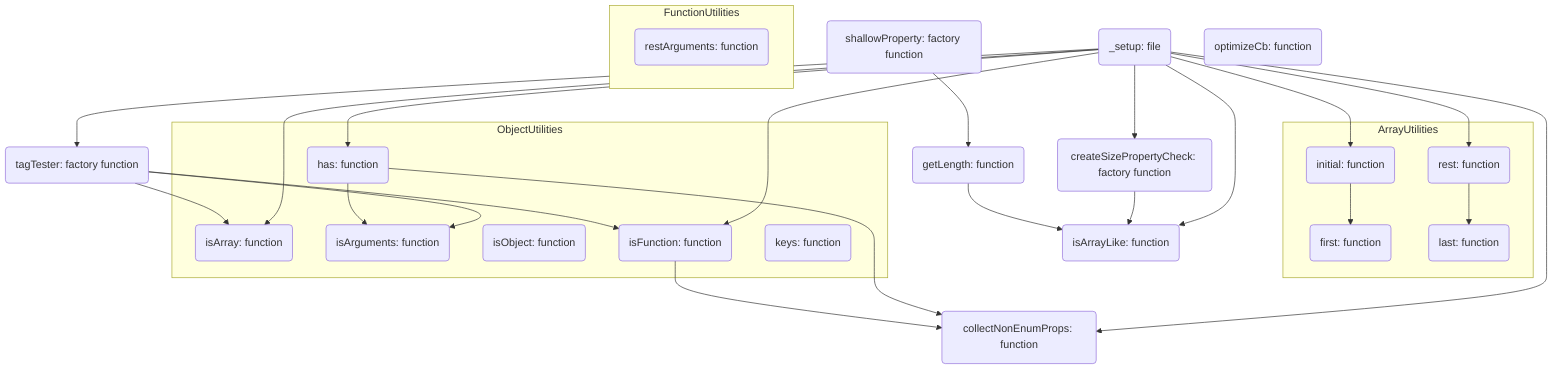 flowchart TD
  %% Define nodes and their names

  %%% `_xxx` files

  _setup(_setup: file)
  _shallowProperty(shallowProperty: factory function)
  _getLength(getLength: function)
  _createSizePropertyCheck(createSizePropertyCheck: factory function)
  _isArrayLike(isArrayLike: function)
  _tagTester(tagTester: factory function)
  _optimizeCb(optimizeCb: function)
  _collectNonEnumProps(collectNonEnumProps: function)

  %%% Array functions

  subgraph ArrayUtilities
    initial(initial: function)
    first(first: function)
    rest(rest: function)
    last(last: function)
  end

  %%% Object functions

  subgraph ObjectUtilities
    isArray(isArray: function)
    isArguments(isArguments: function)
    isObject(isObject: function)
    isFunction(isFunction: function)
    has(has: function)
    keys(keys: function)
  end

  subgraph FunctionUtilities
    restArguments(restArguments: function)
  end

  %% Edge settings

  _setup --> initial
  _setup --> rest
  _setup --> _isArrayLike
  _setup --> _tagTester
  _setup --> isArray
  _setup --> has
  _setup --> _createSizePropertyCheck
  _setup --> _collectNonEnumProps
  _setup --> isFunction

  _tagTester --> isArray
  _tagTester --> isArguments
  _tagTester --> isFunction
  _shallowProperty --> _getLength
  _createSizePropertyCheck --> _isArrayLike
  _getLength --> _isArrayLike
  initial --> first
  rest --> last 
  has --> isArguments
  has --> _collectNonEnumProps
  isFunction --> _collectNonEnumProps

  %% Hyperlink settings

  %%% `_xxx` files
 
  click _setup "https://github.com/AshGreyG/To-Realize-Underscore/blob/main/modules/_setup.js"
  click _shallowProperty "https://github.com/AshGreyG/To-Realize-Underscore/blob/main/modules/_shallowProperty.js"
  click _getLength "https://github.com/AshGreyG/To-Realize-Underscore/blob/main/modules/_getLength.js"
  click _createSizePropertyCheck "https://github.com/AshGreyG/To-Realize-Underscore/blob/main/modules/_createSizePropertyCheck.js"
  click _isArrayLike "https://github.com/AshGreyG/To-Realize-Underscore/blob/main/modules/_isArrayLike.js"
  click _tagTester "https://github.com/AshGreyG/To-Realize-Underscore/blob/main/modules/_tagTester.js"
  click _optimizeCb "https://github.com/AshGreyG/To-Realize-Underscore/blob/main/modules/_optimizeCb.js"
  click _collectNonEnumProps "https://github.com/AshGreyG/To-Realize-Underscore/blob/main/modules/_collectNonEnumProps.js"

  %%% Array functions

  click initial "https://github.com/AshGreyG/To-Realize-Underscore/blob/main/modules/initial.js"
  click first "https://github.com/AshGreyG/To-Realize-Underscore/blob/main/modules/first.js"
  click rest "https://github.com/AshGreyG/To-Realize-Underscore/blob/main/modules/rest.js"
  click last "https://github.com/AshGreyG/To-Realize-Underscore/blob/main/modules/last.js"

  %%% Object functions

  click isArray "https://github.com/AshGreyG/To-Realize-Underscore/blob/main/modules/isArray.js"
  click isArguments "https://github.com/AshGreyG/To-Realize-Underscore/blob/main/modules/isArguments.js"
  click isObject "https://github.com/AshGreyG/To-Realize-Underscore/blob/main/modules/isObject.js"
  click isFunction "https://github.com/AshGreyG/To-Realize-Underscore/blob/main/modules/isFunction.js"
  click has "https://github.com/AshGreyG/To-Realize-Underscore/blob/main/modules/_has.js"
  click keys "https://github.com/AshGreyG/To-Realize-Underscore/blob/main/modules/keys.js"

  %%% Function functions 😄

  click restArguments "https://github.com/AshGreyG/To-Realize-Underscore/blob/main/modules/restArguments.js"
